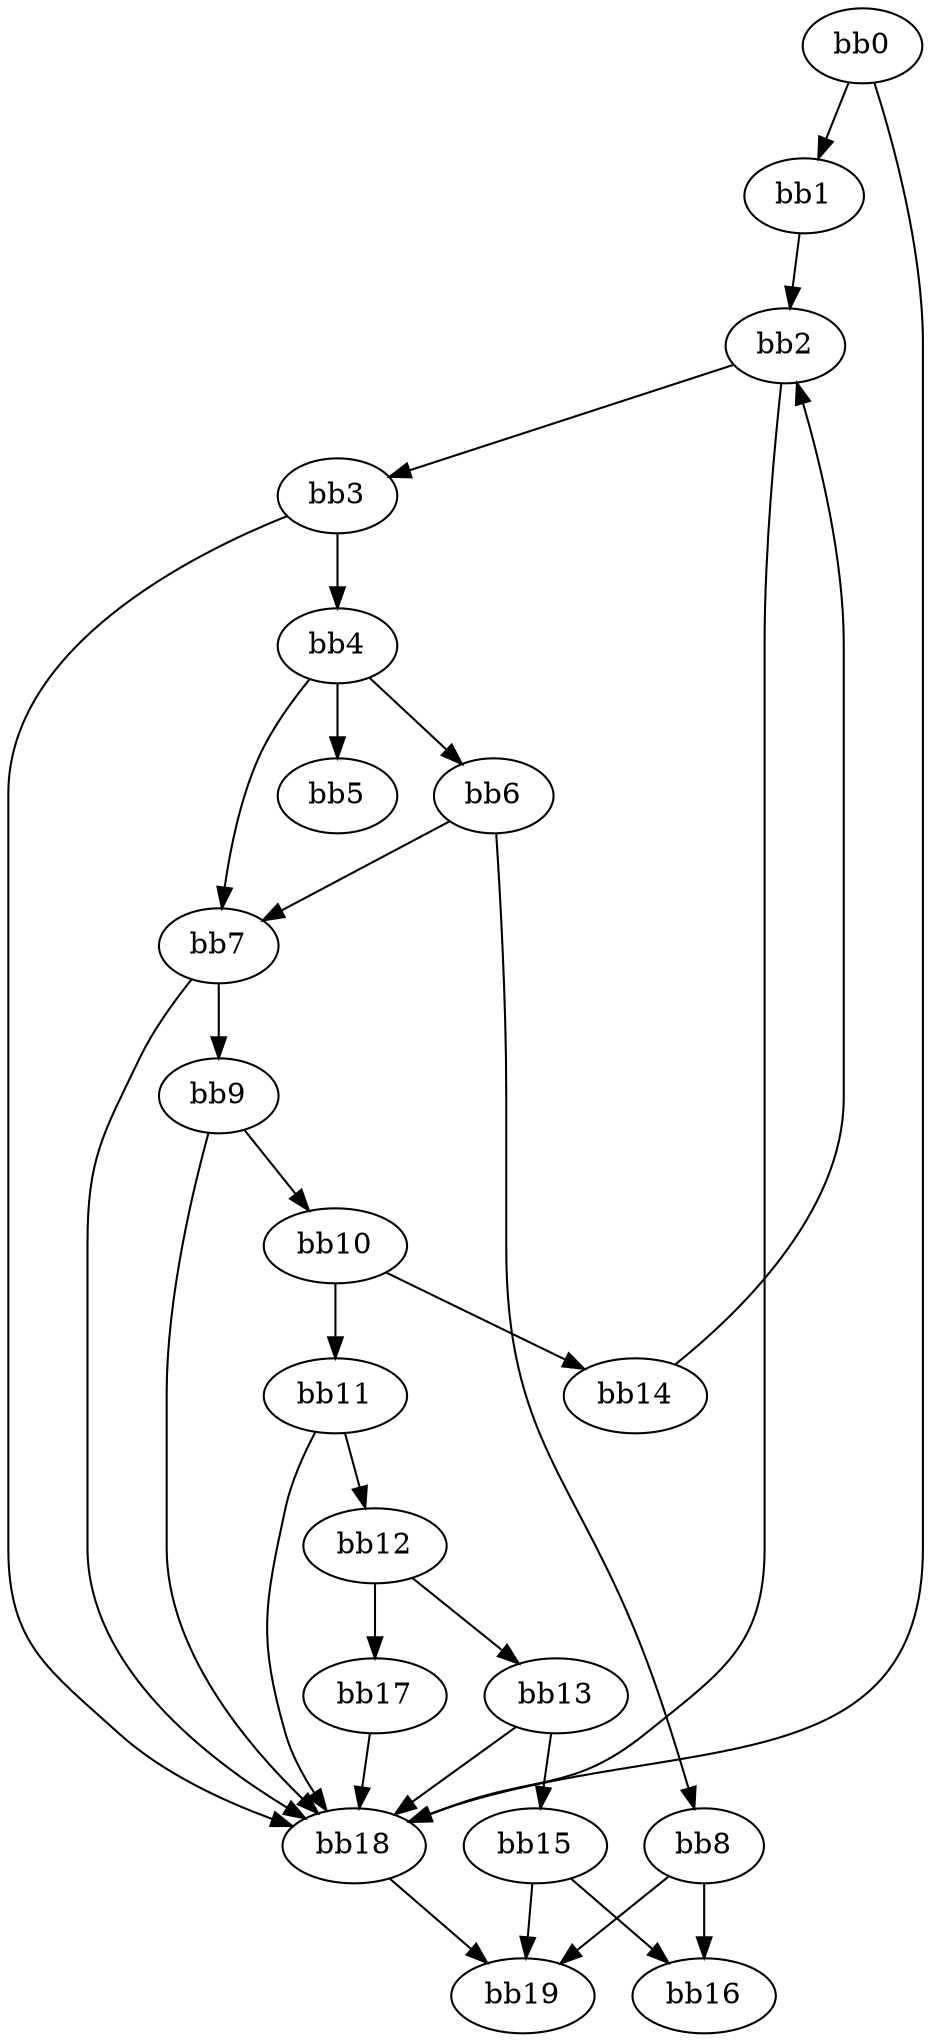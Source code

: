 digraph {
    0 [ label = "bb0\l" ]
    1 [ label = "bb1\l" ]
    2 [ label = "bb2\l" ]
    3 [ label = "bb3\l" ]
    4 [ label = "bb4\l" ]
    5 [ label = "bb5\l" ]
    6 [ label = "bb6\l" ]
    7 [ label = "bb7\l" ]
    8 [ label = "bb8\l" ]
    9 [ label = "bb9\l" ]
    10 [ label = "bb10\l" ]
    11 [ label = "bb11\l" ]
    12 [ label = "bb12\l" ]
    13 [ label = "bb13\l" ]
    14 [ label = "bb14\l" ]
    15 [ label = "bb15\l" ]
    16 [ label = "bb16\l" ]
    17 [ label = "bb17\l" ]
    18 [ label = "bb18\l" ]
    19 [ label = "bb19\l" ]
    0 -> 1 [ ]
    0 -> 18 [ ]
    1 -> 2 [ ]
    2 -> 3 [ ]
    2 -> 18 [ ]
    3 -> 4 [ ]
    3 -> 18 [ ]
    4 -> 5 [ ]
    4 -> 6 [ ]
    4 -> 7 [ ]
    6 -> 7 [ ]
    6 -> 8 [ ]
    7 -> 9 [ ]
    7 -> 18 [ ]
    8 -> 16 [ ]
    8 -> 19 [ ]
    9 -> 10 [ ]
    9 -> 18 [ ]
    10 -> 11 [ ]
    10 -> 14 [ ]
    11 -> 12 [ ]
    11 -> 18 [ ]
    12 -> 13 [ ]
    12 -> 17 [ ]
    13 -> 15 [ ]
    13 -> 18 [ ]
    14 -> 2 [ ]
    15 -> 16 [ ]
    15 -> 19 [ ]
    17 -> 18 [ ]
    18 -> 19 [ ]
}

